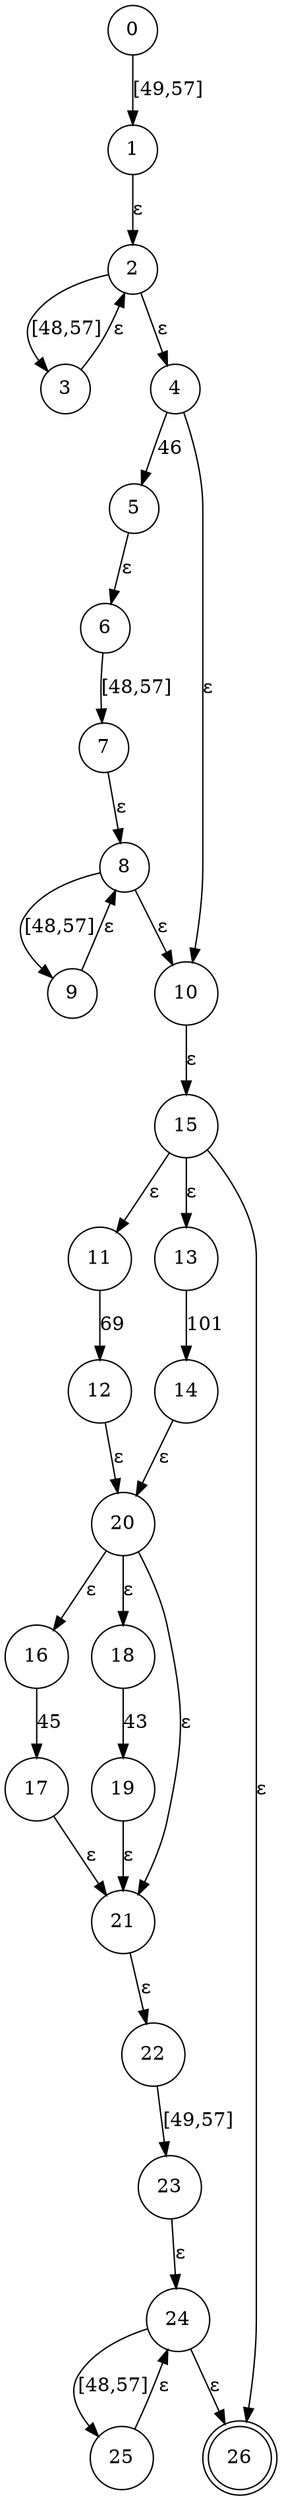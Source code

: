 digraph NFA {
        N0[label="0", shape=circle];
        N1[label="1", shape=circle];
        N2[label="2", shape=circle];
        N3[label="3", shape=circle];
        N4[label="4", shape=circle];
        N5[label="5", shape=circle];
        N6[label="6", shape=circle];
        N7[label="7", shape=circle];
        N8[label="8", shape=circle];
        N9[label="9", shape=circle];
        N10[label="10", shape=circle];
        N11[label="11", shape=circle];
        N12[label="12", shape=circle];
        N13[label="13", shape=circle];
        N14[label="14", shape=circle];
        N15[label="15", shape=circle];
        N16[label="16", shape=circle];
        N17[label="17", shape=circle];
        N18[label="18", shape=circle];
        N19[label="19", shape=circle];
        N20[label="20", shape=circle];
        N21[label="21", shape=circle];
        N22[label="22", shape=circle];
        N23[label="23", shape=circle];
        N24[label="24", shape=circle];
        N25[label="25", shape=circle];
        N26[label="26", shape=doublecircle];
        N0 -> N1[label="[49,57]"];
        N1 -> N2[label="ε"];
        N2 -> N4[label="ε"];
        N2 -> N3[label="[48,57]"];
        N3 -> N2[label="ε"];
        N4 -> N10[label="ε"];
        N4 -> N5[label="46"];
        N5 -> N6[label="ε"];
        N6 -> N7[label="[48,57]"];
        N7 -> N8[label="ε"];
        N8 -> N9[label="[48,57]"];
        N8 -> N10[label="ε"];
        N9 -> N8[label="ε"];
        N10 -> N15[label="ε"];
        N11 -> N12[label="69"];
        N12 -> N20[label="ε"];
        N13 -> N14[label="101"];
        N14 -> N20[label="ε"];
        N15 -> N13[label="ε"];
        N15 -> N26[label="ε"];
        N15 -> N11[label="ε"];
        N16 -> N17[label="45"];
        N17 -> N21[label="ε"];
        N18 -> N19[label="43"];
        N19 -> N21[label="ε"];
        N20 -> N18[label="ε"];
        N20 -> N16[label="ε"];
        N20 -> N21[label="ε"];
        N21 -> N22[label="ε"];
        N22 -> N23[label="[49,57]"];
        N23 -> N24[label="ε"];
        N24 -> N25[label="[48,57]"];
        N24 -> N26[label="ε"];
        N25 -> N24[label="ε"];
}